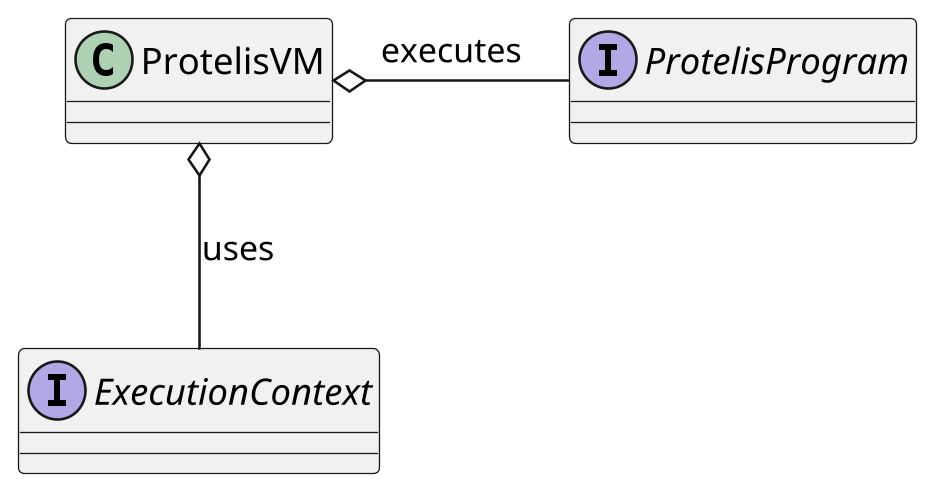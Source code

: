 @startuml

skinparam dpi 250

ProtelisVM o-- ExecutionContext : uses
ProtelisVM o- ProtelisProgram : executes
interface ExecutionContext
interface ProtelisProgram
class ProtelisVM
@enduml
